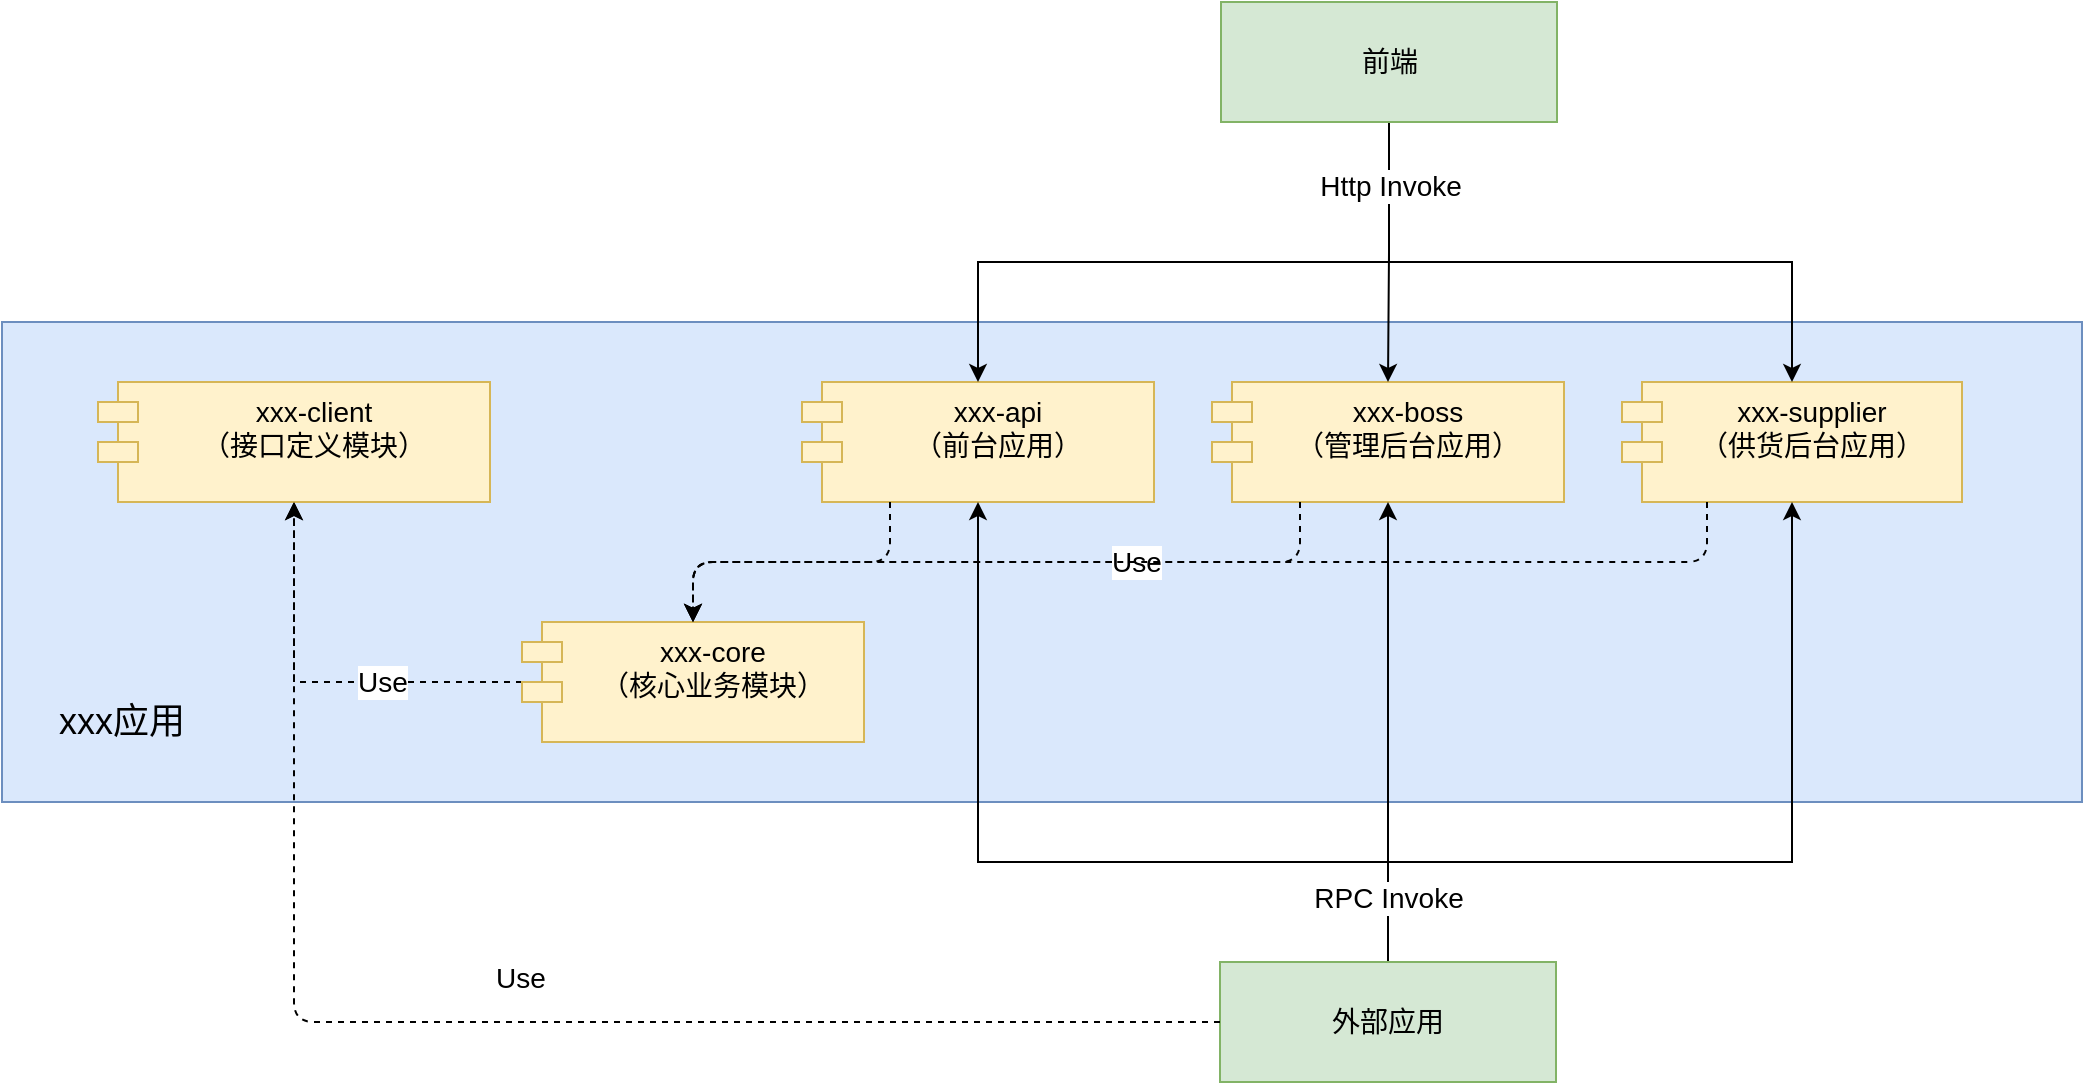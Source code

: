 <mxfile version="14.6.13" type="device"><diagram id="C5RBs43oDa-KdzZeNtuy" name="Page-1"><mxGraphModel dx="2253" dy="860" grid="1" gridSize="10" guides="1" tooltips="1" connect="1" arrows="1" fold="1" page="1" pageScale="1" pageWidth="827" pageHeight="1169" math="0" shadow="0"><root><mxCell id="WIyWlLk6GJQsqaUBKTNV-0"/><mxCell id="WIyWlLk6GJQsqaUBKTNV-1" parent="WIyWlLk6GJQsqaUBKTNV-0"/><mxCell id="rdyJfwWlO4dBcT1txe-9-3" value="" style="rounded=0;whiteSpace=wrap;html=1;fillColor=#dae8fc;strokeColor=#6c8ebf;" parent="WIyWlLk6GJQsqaUBKTNV-1" vertex="1"><mxGeometry x="-210" y="190" width="1040" height="240" as="geometry"/></mxCell><mxCell id="rdyJfwWlO4dBcT1txe-9-0" value="xxx-api&#10;（前台应用）" style="shape=module;align=left;spacingLeft=20;align=center;verticalAlign=top;fontSize=14;fillColor=#fff2cc;strokeColor=#d6b656;" parent="WIyWlLk6GJQsqaUBKTNV-1" vertex="1"><mxGeometry x="190" y="220" width="176" height="60" as="geometry"/></mxCell><mxCell id="rdyJfwWlO4dBcT1txe-9-1" value="xxx-boss&#10;（管理后台应用）" style="shape=module;align=left;spacingLeft=20;align=center;verticalAlign=top;fontSize=14;fillColor=#fff2cc;strokeColor=#d6b656;" parent="WIyWlLk6GJQsqaUBKTNV-1" vertex="1"><mxGeometry x="395" y="220" width="176" height="60" as="geometry"/></mxCell><mxCell id="rdyJfwWlO4dBcT1txe-9-2" value="xxx-supplier&#10;（供货后台应用）" style="shape=module;align=left;spacingLeft=20;align=center;verticalAlign=top;fontSize=14;fillColor=#fff2cc;strokeColor=#d6b656;" parent="WIyWlLk6GJQsqaUBKTNV-1" vertex="1"><mxGeometry x="600" y="220" width="170" height="60" as="geometry"/></mxCell><mxCell id="RDzrgAHBUmvTXvrQkBmM-0" style="edgeStyle=orthogonalEdgeStyle;rounded=0;orthogonalLoop=1;jettySize=auto;html=1;fontSize=14;dashed=1;" edge="1" parent="WIyWlLk6GJQsqaUBKTNV-1" source="rdyJfwWlO4dBcT1txe-9-4" target="rdyJfwWlO4dBcT1txe-9-5"><mxGeometry relative="1" as="geometry"/></mxCell><mxCell id="RDzrgAHBUmvTXvrQkBmM-1" value="Use" style="edgeLabel;html=1;align=center;verticalAlign=middle;resizable=0;points=[];fontSize=14;" vertex="1" connectable="0" parent="RDzrgAHBUmvTXvrQkBmM-0"><mxGeometry x="-0.059" y="-2" relative="1" as="geometry"><mxPoint x="26" y="2" as="offset"/></mxGeometry></mxCell><mxCell id="rdyJfwWlO4dBcT1txe-9-4" value="xxx-core&#10;（核心业务模块）" style="shape=module;align=left;spacingLeft=20;align=center;verticalAlign=top;fontSize=14;fillColor=#fff2cc;strokeColor=#d6b656;" parent="WIyWlLk6GJQsqaUBKTNV-1" vertex="1"><mxGeometry x="50" y="340" width="171" height="60" as="geometry"/></mxCell><mxCell id="rdyJfwWlO4dBcT1txe-9-5" value="xxx-client&#10;（接口定义模块）" style="shape=module;align=left;spacingLeft=20;align=center;verticalAlign=top;fontSize=14;fillColor=#fff2cc;strokeColor=#d6b656;" parent="WIyWlLk6GJQsqaUBKTNV-1" vertex="1"><mxGeometry x="-162" y="220" width="196" height="60" as="geometry"/></mxCell><mxCell id="rdyJfwWlO4dBcT1txe-9-7" value="" style="endArrow=classic;dashed=1;html=1;fontSize=16;exitX=0.25;exitY=1;exitDx=0;exitDy=0;endFill=1;entryX=0.5;entryY=0;entryDx=0;entryDy=0;edgeStyle=orthogonalEdgeStyle;" parent="WIyWlLk6GJQsqaUBKTNV-1" source="rdyJfwWlO4dBcT1txe-9-0" target="rdyJfwWlO4dBcT1txe-9-4" edge="1"><mxGeometry width="50" height="50" relative="1" as="geometry"><mxPoint x="220" y="560" as="sourcePoint"/><mxPoint x="300" y="500" as="targetPoint"/></mxGeometry></mxCell><mxCell id="rdyJfwWlO4dBcT1txe-9-9" value="" style="endArrow=classic;dashed=1;html=1;fontSize=16;exitX=0.25;exitY=1;exitDx=0;exitDy=0;endFill=1;entryX=0.5;entryY=0;entryDx=0;entryDy=0;edgeStyle=orthogonalEdgeStyle;" parent="WIyWlLk6GJQsqaUBKTNV-1" source="rdyJfwWlO4dBcT1txe-9-1" target="rdyJfwWlO4dBcT1txe-9-4" edge="1"><mxGeometry width="50" height="50" relative="1" as="geometry"><mxPoint x="178" y="290" as="sourcePoint"/><mxPoint x="315.667" y="350" as="targetPoint"/></mxGeometry></mxCell><mxCell id="rdyJfwWlO4dBcT1txe-9-10" value="Use" style="edgeLabel;html=1;align=center;verticalAlign=middle;resizable=0;points=[];fontSize=14;" parent="rdyJfwWlO4dBcT1txe-9-9" vertex="1" connectable="0"><mxGeometry x="-0.038" y="2" relative="1" as="geometry"><mxPoint x="63" y="-2" as="offset"/></mxGeometry></mxCell><mxCell id="rdyJfwWlO4dBcT1txe-9-11" value="" style="endArrow=classic;dashed=1;html=1;fontSize=16;exitX=0.25;exitY=1;exitDx=0;exitDy=0;endFill=1;entryX=0.5;entryY=0;entryDx=0;entryDy=0;edgeStyle=orthogonalEdgeStyle;" parent="WIyWlLk6GJQsqaUBKTNV-1" source="rdyJfwWlO4dBcT1txe-9-2" target="rdyJfwWlO4dBcT1txe-9-4" edge="1"><mxGeometry width="50" height="50" relative="1" as="geometry"><mxPoint x="178" y="290" as="sourcePoint"/><mxPoint x="340.75" y="350" as="targetPoint"/></mxGeometry></mxCell><mxCell id="rdyJfwWlO4dBcT1txe-9-19" style="edgeStyle=orthogonalEdgeStyle;rounded=0;orthogonalLoop=1;jettySize=auto;html=1;fontSize=16;endArrow=classic;endFill=1;" parent="WIyWlLk6GJQsqaUBKTNV-1" source="rdyJfwWlO4dBcT1txe-9-13" target="rdyJfwWlO4dBcT1txe-9-0" edge="1"><mxGeometry relative="1" as="geometry"><Array as="points"><mxPoint x="374" y="160"/><mxPoint x="168" y="160"/></Array></mxGeometry></mxCell><mxCell id="rdyJfwWlO4dBcT1txe-9-25" style="edgeStyle=orthogonalEdgeStyle;rounded=0;orthogonalLoop=1;jettySize=auto;html=1;entryX=0.5;entryY=0;entryDx=0;entryDy=0;fontSize=16;endArrow=classic;endFill=1;" parent="WIyWlLk6GJQsqaUBKTNV-1" source="rdyJfwWlO4dBcT1txe-9-13" target="rdyJfwWlO4dBcT1txe-9-2" edge="1"><mxGeometry relative="1" as="geometry"><Array as="points"><mxPoint x="374" y="160"/><mxPoint x="575" y="160"/></Array></mxGeometry></mxCell><mxCell id="rdyJfwWlO4dBcT1txe-9-26" style="edgeStyle=orthogonalEdgeStyle;rounded=0;orthogonalLoop=1;jettySize=auto;html=1;fontSize=16;endArrow=classic;endFill=1;" parent="WIyWlLk6GJQsqaUBKTNV-1" source="rdyJfwWlO4dBcT1txe-9-13" target="rdyJfwWlO4dBcT1txe-9-1" edge="1"><mxGeometry relative="1" as="geometry"/></mxCell><mxCell id="RDzrgAHBUmvTXvrQkBmM-7" value="Http Invoke" style="edgeLabel;html=1;align=center;verticalAlign=middle;resizable=0;points=[];fontSize=14;" vertex="1" connectable="0" parent="rdyJfwWlO4dBcT1txe-9-26"><mxGeometry x="-0.51" relative="1" as="geometry"><mxPoint as="offset"/></mxGeometry></mxCell><mxCell id="rdyJfwWlO4dBcT1txe-9-13" value="前端" style="rounded=0;whiteSpace=wrap;html=1;fontSize=14;fillColor=#d5e8d4;strokeColor=#82b366;" parent="WIyWlLk6GJQsqaUBKTNV-1" vertex="1"><mxGeometry x="399.5" y="30" width="168" height="60" as="geometry"/></mxCell><mxCell id="RDzrgAHBUmvTXvrQkBmM-3" style="edgeStyle=orthogonalEdgeStyle;rounded=0;orthogonalLoop=1;jettySize=auto;html=1;fontSize=14;entryX=0.5;entryY=1;entryDx=0;entryDy=0;" edge="1" parent="WIyWlLk6GJQsqaUBKTNV-1" source="rdyJfwWlO4dBcT1txe-9-15" target="rdyJfwWlO4dBcT1txe-9-1"><mxGeometry relative="1" as="geometry"/></mxCell><mxCell id="RDzrgAHBUmvTXvrQkBmM-4" style="edgeStyle=orthogonalEdgeStyle;rounded=0;orthogonalLoop=1;jettySize=auto;html=1;fontSize=14;" edge="1" parent="WIyWlLk6GJQsqaUBKTNV-1" source="rdyJfwWlO4dBcT1txe-9-15" target="rdyJfwWlO4dBcT1txe-9-2"><mxGeometry relative="1" as="geometry"><Array as="points"><mxPoint x="483" y="460"/><mxPoint x="685" y="460"/></Array></mxGeometry></mxCell><mxCell id="RDzrgAHBUmvTXvrQkBmM-5" style="edgeStyle=orthogonalEdgeStyle;rounded=0;orthogonalLoop=1;jettySize=auto;html=1;fontSize=14;" edge="1" parent="WIyWlLk6GJQsqaUBKTNV-1" source="rdyJfwWlO4dBcT1txe-9-15" target="rdyJfwWlO4dBcT1txe-9-0"><mxGeometry relative="1" as="geometry"><Array as="points"><mxPoint x="483" y="460"/><mxPoint x="278" y="460"/></Array></mxGeometry></mxCell><mxCell id="RDzrgAHBUmvTXvrQkBmM-6" value="RPC Invoke" style="edgeLabel;html=1;align=center;verticalAlign=middle;resizable=0;points=[];fontSize=14;" vertex="1" connectable="0" parent="RDzrgAHBUmvTXvrQkBmM-5"><mxGeometry x="-0.853" relative="1" as="geometry"><mxPoint as="offset"/></mxGeometry></mxCell><mxCell id="rdyJfwWlO4dBcT1txe-9-15" value="外部应用" style="rounded=0;whiteSpace=wrap;html=1;fontSize=14;fillColor=#d5e8d4;strokeColor=#82b366;" parent="WIyWlLk6GJQsqaUBKTNV-1" vertex="1"><mxGeometry x="399" y="510" width="168" height="60" as="geometry"/></mxCell><mxCell id="rdyJfwWlO4dBcT1txe-9-17" value="" style="endArrow=classic;dashed=1;html=1;fontSize=16;exitX=0;exitY=0.5;exitDx=0;exitDy=0;endFill=1;entryX=0.5;entryY=1;entryDx=0;entryDy=0;edgeStyle=orthogonalEdgeStyle;" parent="WIyWlLk6GJQsqaUBKTNV-1" source="rdyJfwWlO4dBcT1txe-9-15" target="rdyJfwWlO4dBcT1txe-9-5" edge="1"><mxGeometry width="50" height="50" relative="1" as="geometry"><mxPoint x="178" y="290" as="sourcePoint"/><mxPoint x="340.75" y="350" as="targetPoint"/></mxGeometry></mxCell><mxCell id="rdyJfwWlO4dBcT1txe-9-18" value="Use" style="edgeLabel;html=1;align=center;verticalAlign=middle;resizable=0;points=[];fontSize=14;" parent="rdyJfwWlO4dBcT1txe-9-17" vertex="1" connectable="0"><mxGeometry x="-0.038" y="2" relative="1" as="geometry"><mxPoint x="-2" y="-24" as="offset"/></mxGeometry></mxCell><mxCell id="rdyJfwWlO4dBcT1txe-9-29" value="xxx应用" style="text;html=1;strokeColor=none;fillColor=none;align=center;verticalAlign=middle;whiteSpace=wrap;rounded=0;fontSize=18;" parent="WIyWlLk6GJQsqaUBKTNV-1" vertex="1"><mxGeometry x="-190" y="380" width="80" height="20" as="geometry"/></mxCell></root></mxGraphModel></diagram></mxfile>